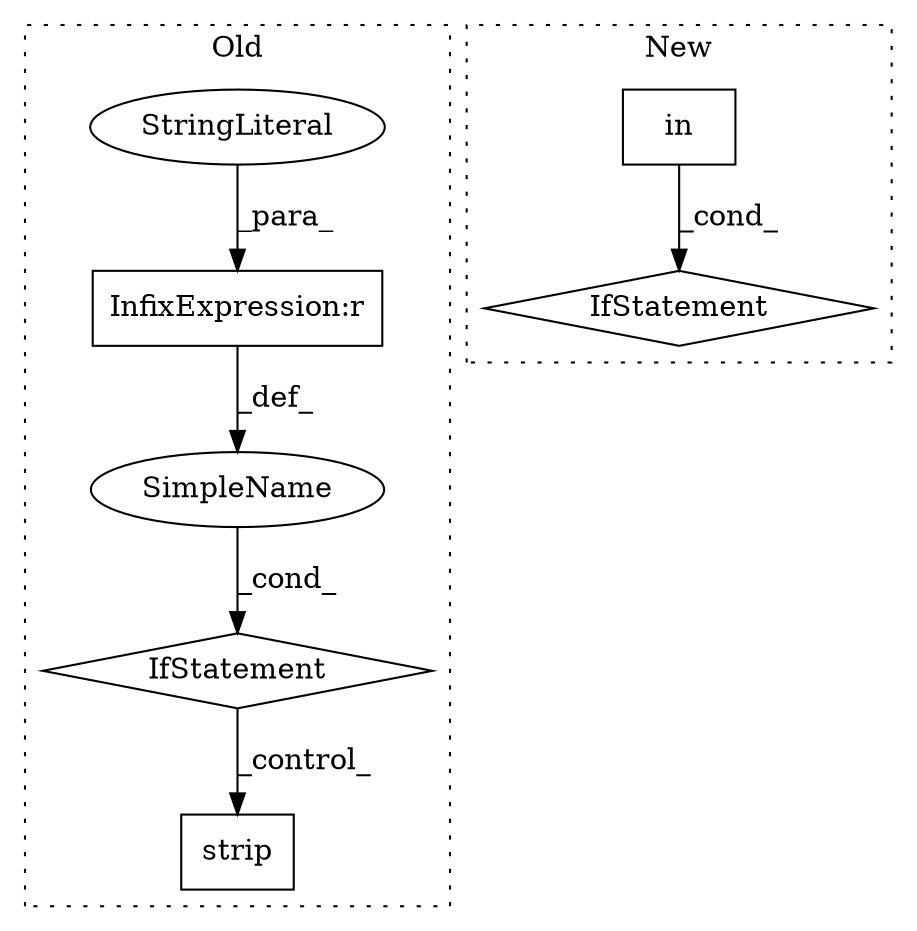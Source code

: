 digraph G {
subgraph cluster0 {
1 [label="strip" a="32" s="1679" l="7" shape="box"];
4 [label="IfStatement" a="25" s="1520" l="3" shape="diamond"];
5 [label="SimpleName" a="42" s="" l="" shape="ellipse"];
6 [label="InfixExpression:r" a="27" s="1510" l="4" shape="box"];
7 [label="StringLiteral" a="45" s="1514" l="5" shape="ellipse"];
label = "Old";
style="dotted";
}
subgraph cluster1 {
2 [label="in" a="105" s="1041" l="52" shape="box"];
3 [label="IfStatement" a="25" s="1095" l="3" shape="diamond"];
label = "New";
style="dotted";
}
2 -> 3 [label="_cond_"];
4 -> 1 [label="_control_"];
5 -> 4 [label="_cond_"];
6 -> 5 [label="_def_"];
7 -> 6 [label="_para_"];
}